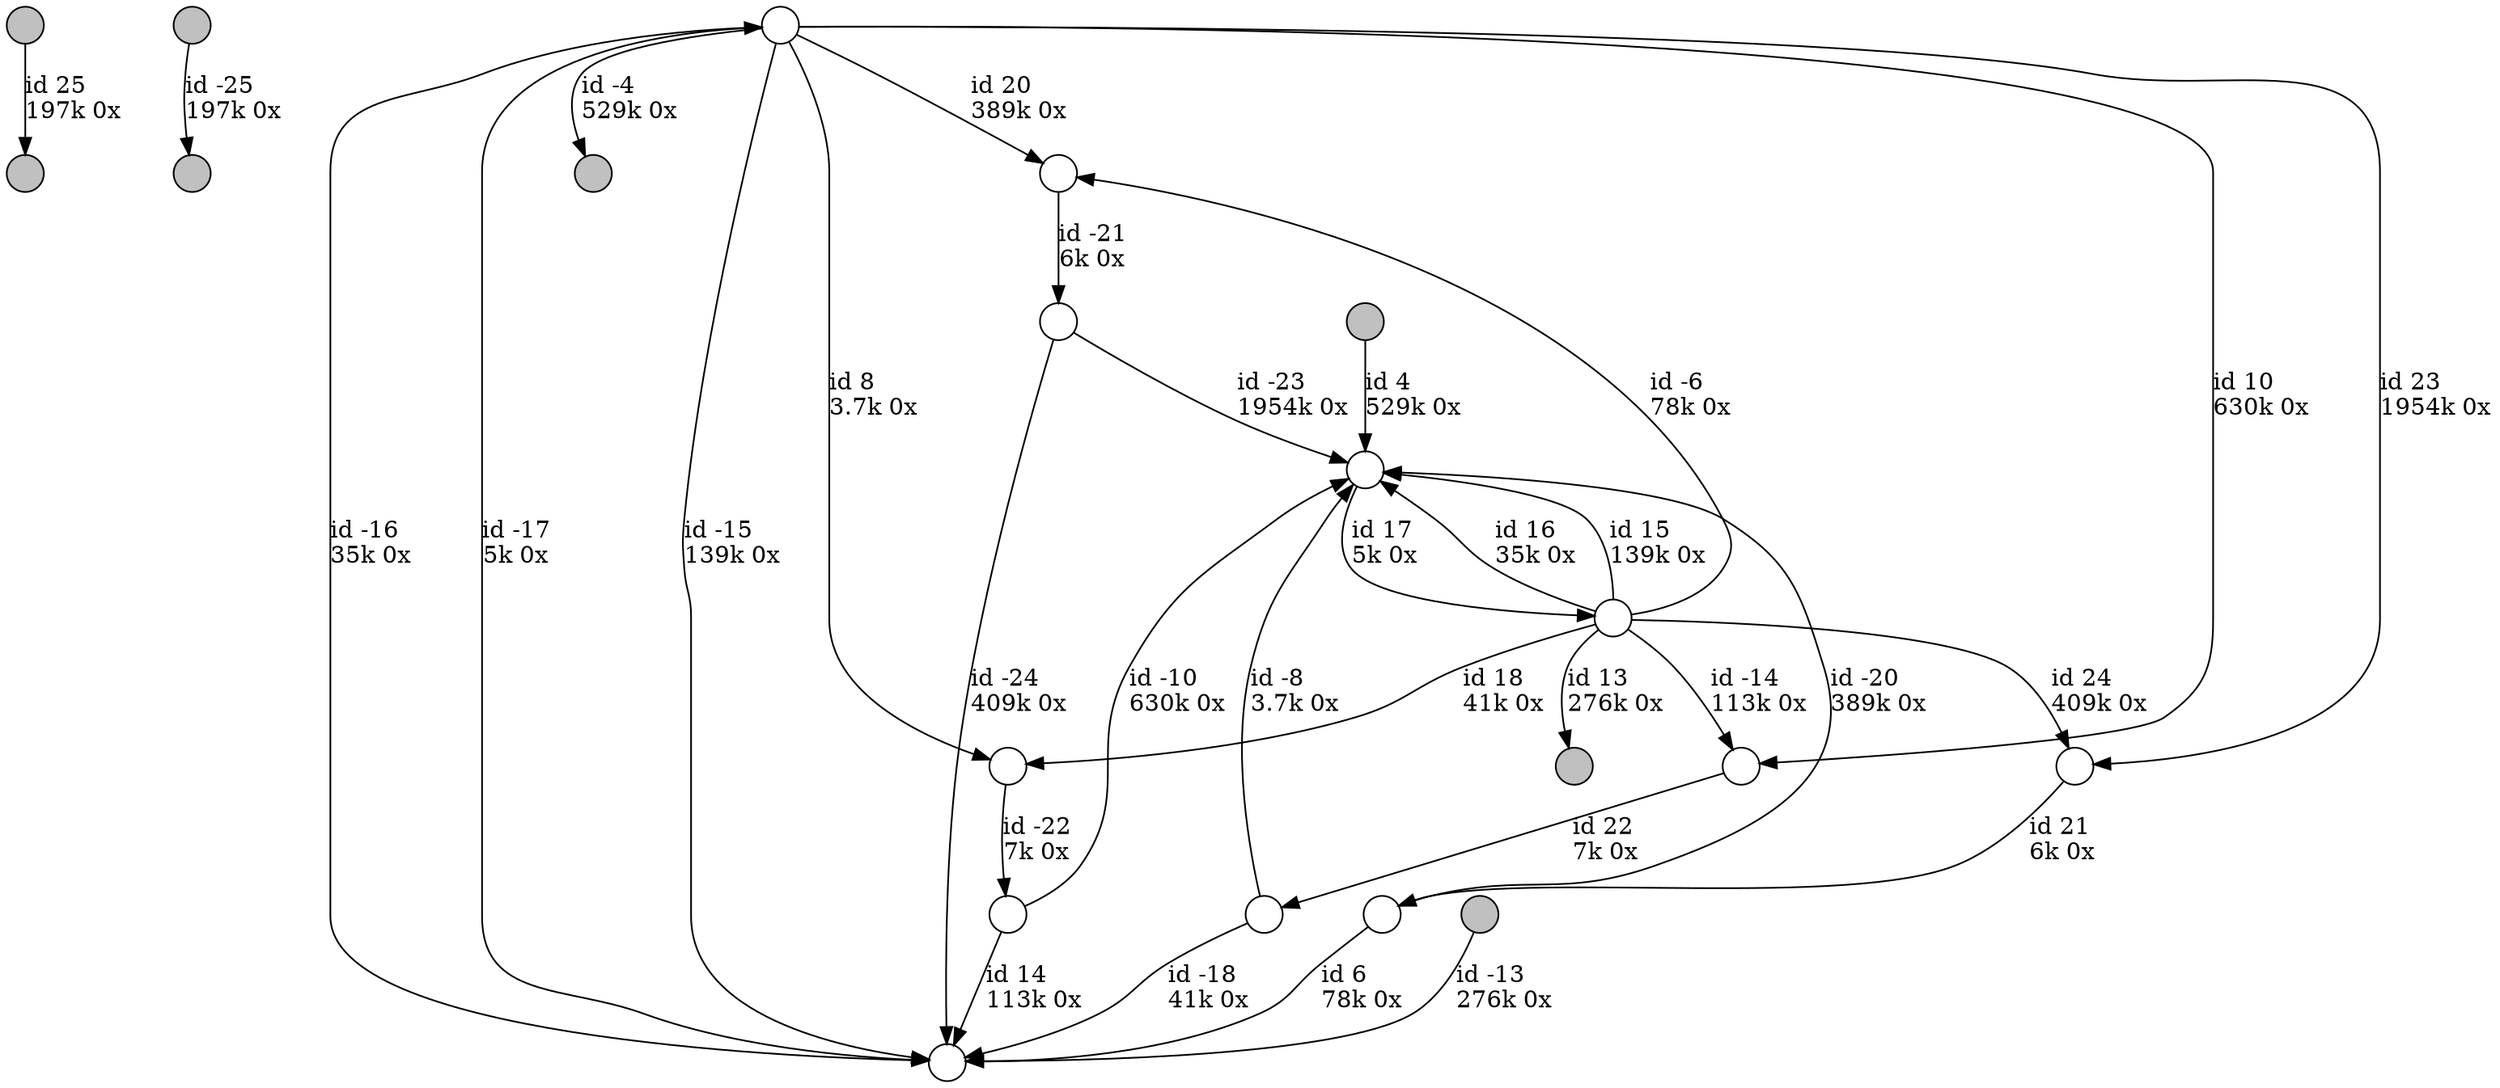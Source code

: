 digraph {
nodesep = 0.5;
node [shape = circle, label = "", height = 0.3];
"0" [style = "filled", fillcolor = "grey"];
"1" [style = "filled", fillcolor = "grey"];
"2" [style = "filled", fillcolor = "grey"];
"3" [style = "filled", fillcolor = "grey"];
"4" [style = "filled", fillcolor = "grey"];
"5" [style = "filled", fillcolor = "grey"];
"6" [style = "filled", fillcolor = "grey"];
"7" [style = "filled", fillcolor = "grey"];
"3" -> "1" [label = "id -25\l197k 0x", color = "black"] ;
"0" -> "5" [label = "id 25\l197k 0x", color = "black"] ;
"9" -> "8" [label = "id -24\l409k 0x", color = "black"] ;
"9" -> "10" [label = "id -23\l1954k 0x", color = "black"] ;
"11" -> "9" [label = "id -21\l6k 0x", color = "black"] ;
"12" -> "8" [label = "id -18\l41k 0x", color = "black"] ;
"14" -> "13" [label = "id 18\l41k 0x", color = "black"] ;
"8" -> "15" [label = "id -17\l5k 0x", color = "black"] ;
"14" -> "10" [label = "id 16\l35k 0x", color = "black"] ;
"15" -> "8" [label = "id -15\l139k 0x", color = "black"] ;
"14" -> "16" [label = "id -14\l113k 0x", color = "black"] ;
"15" -> "11" [label = "id 20\l389k 0x", color = "black"] ;
"17" -> "8" [label = "id 14\l113k 0x", color = "black"] ;
"13" -> "17" [label = "id -22\l7k 0x", color = "black"] ;
"14" -> "7" [label = "id 13\l276k 0x", color = "black"] ;
"15" -> "18" [label = "id 23\l1954k 0x", color = "black"] ;
"4" -> "8" [label = "id -13\l276k 0x", color = "black"] ;
"6" -> "10" [label = "id 4\l529k 0x", color = "black"] ;
"19" -> "8" [label = "id 6\l78k 0x", color = "black"] ;
"14" -> "11" [label = "id -6\l78k 0x", color = "black"] ;
"10" -> "14" [label = "id 17\l5k 0x", color = "black"] ;
"15" -> "2" [label = "id -4\l529k 0x", color = "black"] ;
"16" -> "12" [label = "id 22\l7k 0x", color = "black"] ;
"15" -> "13" [label = "id 8\l3.7k 0x", color = "black"] ;
"12" -> "10" [label = "id -8\l3.7k 0x", color = "black"] ;
"19" -> "10" [label = "id -20\l389k 0x", color = "black"] ;
"15" -> "16" [label = "id 10\l630k 0x", color = "black"] ;
"14" -> "18" [label = "id 24\l409k 0x", color = "black"] ;
"15" -> "8" [label = "id -16\l35k 0x", color = "black"] ;
"17" -> "10" [label = "id -10\l630k 0x", color = "black"] ;
"14" -> "10" [label = "id 15\l139k 0x", color = "black"] ;
"18" -> "19" [label = "id 21\l6k 0x", color = "black"] ;
}
